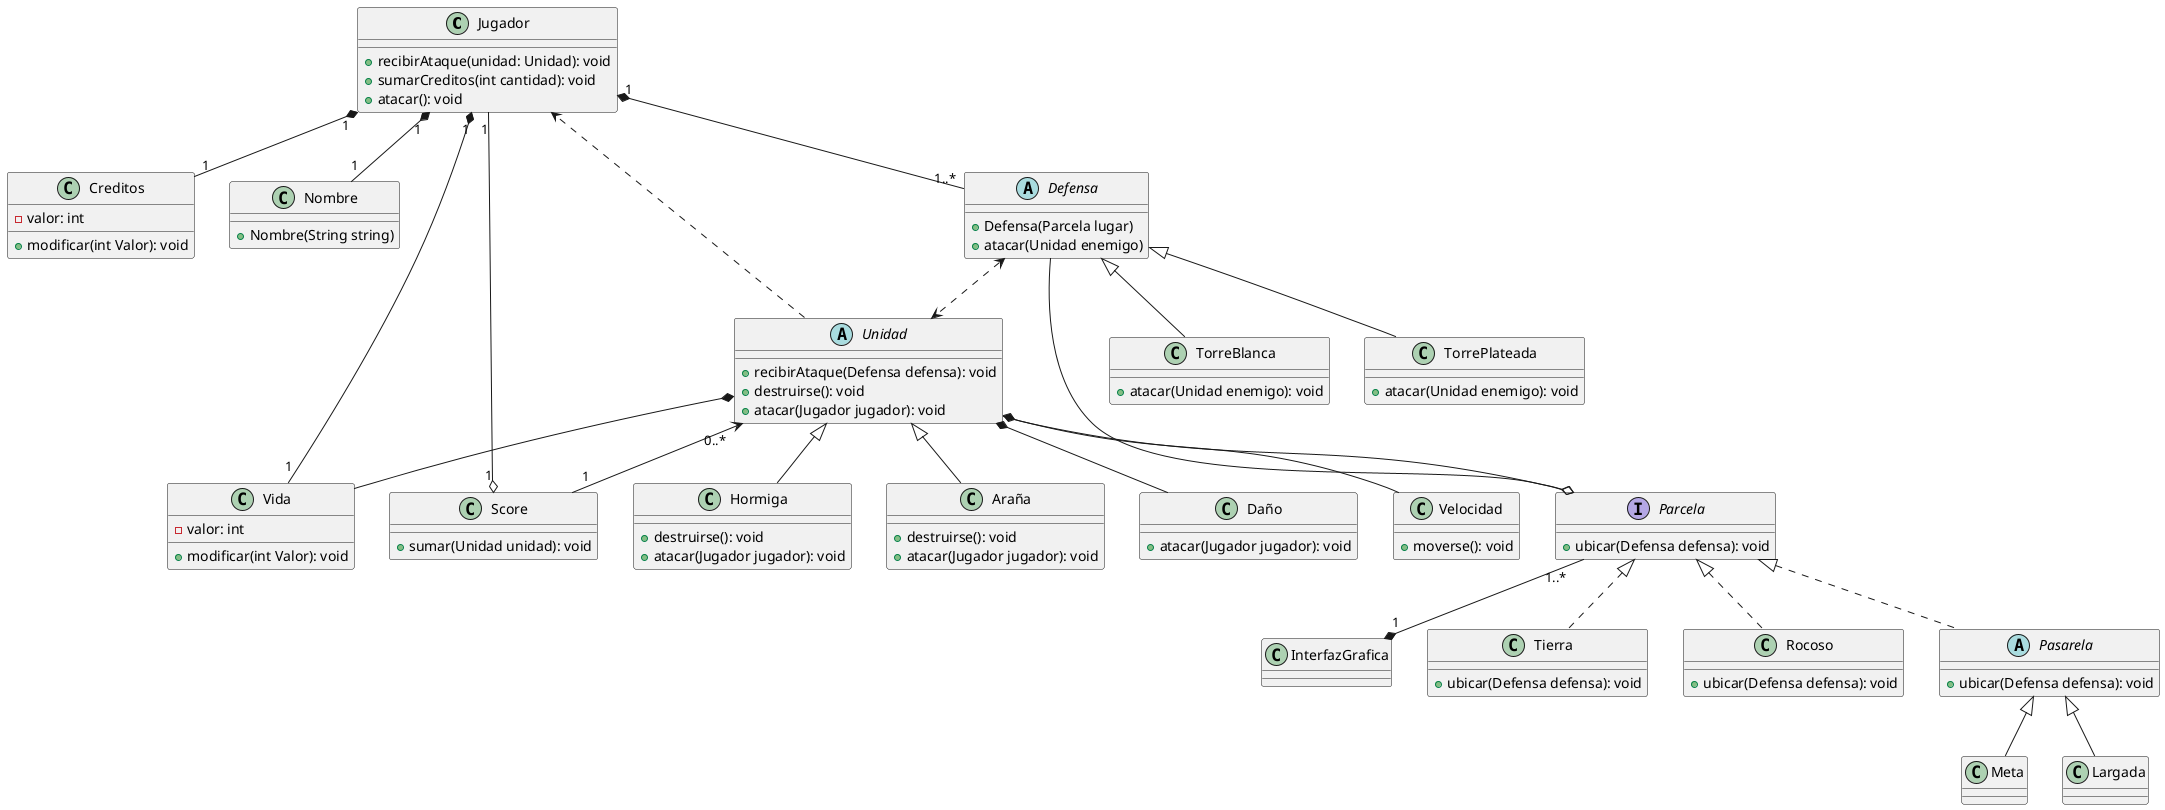 @startuml
'https://plantuml.com/class-diagram

class Jugador {
    +recibirAtaque(unidad: Unidad): void
    +sumarCreditos(int cantidad): void
    +atacar(): void
}

class Creditos {
    -valor: int
    +modificar(int Valor): void
}

class Nombre {
    +Nombre(String string)
}

class Vida {
    -valor: int
    +modificar(int Valor): void
}

class Score {
    +sumar(Unidad unidad): void
}

abstract class Defensa {
    +Defensa(Parcela lugar)
    +atacar(Unidad enemigo)
}

class TorreBlanca{
    +atacar(Unidad enemigo): void
}

class TorrePlateada{
    +atacar(Unidad enemigo): void
}

interface Parcela {
    +ubicar(Defensa defensa): void
}

class InterfazGrafica {}

class Tierra {
    +ubicar(Defensa defensa): void
}

class Rocoso {
    +ubicar(Defensa defensa): void
}

abstract class Pasarela {
    +ubicar(Defensa defensa): void
}

class Meta {}
class Largada {}

abstract class Unidad {
    +recibirAtaque(Defensa defensa): void
    +destruirse(): void
    +atacar(Jugador jugador): void
}

class Hormiga {
    +destruirse(): void
    +atacar(Jugador jugador): void
}

class Araña {
    +destruirse(): void
    +atacar(Jugador jugador): void
}

class Daño {
    +atacar(Jugador jugador): void
}

class Velocidad {
    +moverse(): void
}

Jugador "1" *-- "1" Creditos
Jugador "1" *-- "1" Nombre
Jugador "1" *-- "1" Vida
Jugador "1" *-- "1..*" Defensa
Score "1" o-- "1" Jugador

Defensa <|-- TorreBlanca
Defensa <|-- TorrePlateada
Defensa <..> Unidad

Parcela o-- Defensa
Parcela "1..*" --* "1" InterfazGrafica
Parcela <|.. Tierra
Parcela <|.. Rocoso
Parcela <|.. Pasarela

Pasarela <|-- Meta
Pasarela <|-- Largada

Unidad <|-- Hormiga
Unidad <|-- Araña
Unidad *-- Daño
Unidad *-- Velocidad
Unidad "0..*" <-- "1" Score
Unidad ..> Jugador
Unidad *-- Vida
Unidad --o Parcela




@enduml